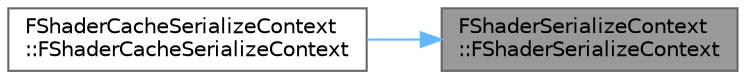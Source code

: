 digraph "FShaderSerializeContext::FShaderSerializeContext"
{
 // INTERACTIVE_SVG=YES
 // LATEX_PDF_SIZE
  bgcolor="transparent";
  edge [fontname=Helvetica,fontsize=10,labelfontname=Helvetica,labelfontsize=10];
  node [fontname=Helvetica,fontsize=10,shape=box,height=0.2,width=0.4];
  rankdir="RL";
  Node1 [id="Node000001",label="FShaderSerializeContext\l::FShaderSerializeContext",height=0.2,width=0.4,color="gray40", fillcolor="grey60", style="filled", fontcolor="black",tooltip=" "];
  Node1 -> Node2 [id="edge1_Node000001_Node000002",dir="back",color="steelblue1",style="solid",tooltip=" "];
  Node2 [id="Node000002",label="FShaderCacheSerializeContext\l::FShaderCacheSerializeContext",height=0.2,width=0.4,color="grey40", fillcolor="white", style="filled",URL="$d7/d21/structFShaderCacheSerializeContext.html#a92e425c2395cee57e76a92bff7433327",tooltip=" "];
}
